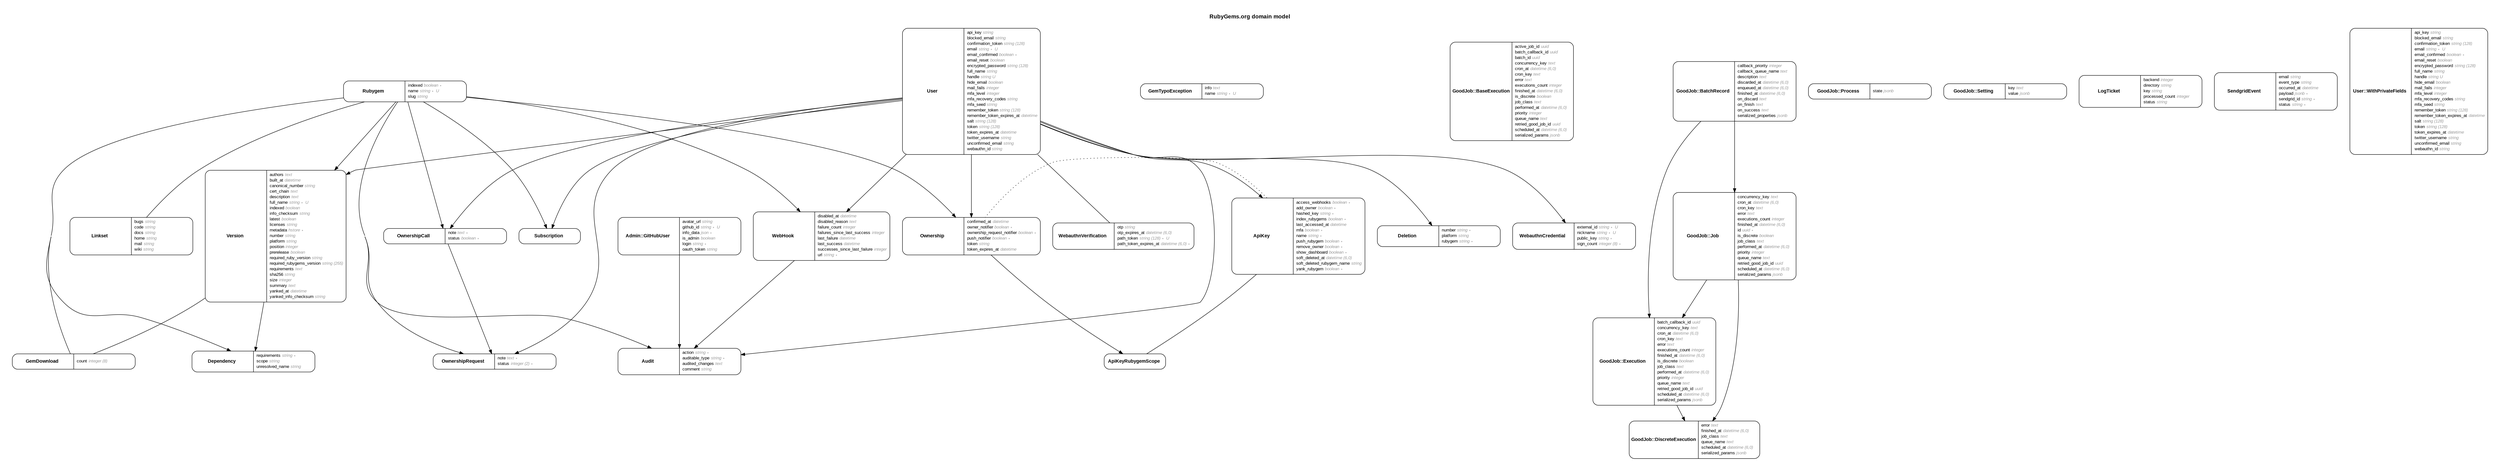 digraph Gemcutter {
rankdir = "LR";
ranksep = "0.5";
nodesep = "0.4";
pad = "0.4,0.4";
margin = "0,0";
concentrate = "true";
labelloc = "t";
fontsize = "13";
fontname = "Arial Bold";
splines = "spline";
node[ shape  =  "Mrecord" , fontsize  =  "10" , fontname  =  "Arial" , margin  =  "0.07,0.05" , penwidth  =  "1.0"];
edge[ fontname  =  "Arial" , fontsize  =  "7" , dir  =  "both" , arrowsize  =  "0.9" , penwidth  =  "1.0" , labelangle  =  "32" , labeldistance  =  "1.8"];
rankdir = "TB";
label = "RubyGems.org domain model\n\n";
"m_Admin::GitHubUser" [label = <<table border="0" align="center" cellspacing="0.5" cellpadding="0" width="134">
  <tr><td align="center" valign="bottom" width="130"><font face="Arial Bold" point-size="11">Admin::GitHubUser</font></td></tr>
</table>
|
<table border="0" align="left" cellspacing="2" cellpadding="0" width="134">
  <tr><td align="left" width="130" port="avatar_url">avatar_url <font face="Arial Italic" color="grey60">string</font></td></tr>
  <tr><td align="left" width="130" port="github_id">github_id <font face="Arial Italic" color="grey60">string ∗ U</font></td></tr>
  <tr><td align="left" width="130" port="info_data">info_data <font face="Arial Italic" color="grey60">json ∗</font></td></tr>
  <tr><td align="left" width="130" port="is_admin">is_admin <font face="Arial Italic" color="grey60">boolean</font></td></tr>
  <tr><td align="left" width="130" port="login">login <font face="Arial Italic" color="grey60">string ∗</font></td></tr>
  <tr><td align="left" width="130" port="oauth_token">oauth_token <font face="Arial Italic" color="grey60">string</font></td></tr>
</table>
>];
m_ApiKey [label = <<table border="0" align="center" cellspacing="0.5" cellpadding="0" width="134">
  <tr><td align="center" valign="bottom" width="130"><font face="Arial Bold" point-size="11">ApiKey</font></td></tr>
</table>
|
<table border="0" align="left" cellspacing="2" cellpadding="0" width="134">
  <tr><td align="left" width="130" port="access_webhooks">access_webhooks <font face="Arial Italic" color="grey60">boolean ∗</font></td></tr>
  <tr><td align="left" width="130" port="add_owner">add_owner <font face="Arial Italic" color="grey60">boolean ∗</font></td></tr>
  <tr><td align="left" width="130" port="hashed_key">hashed_key <font face="Arial Italic" color="grey60">string ∗</font></td></tr>
  <tr><td align="left" width="130" port="index_rubygems">index_rubygems <font face="Arial Italic" color="grey60">boolean ∗</font></td></tr>
  <tr><td align="left" width="130" port="last_accessed_at">last_accessed_at <font face="Arial Italic" color="grey60">datetime</font></td></tr>
  <tr><td align="left" width="130" port="mfa">mfa <font face="Arial Italic" color="grey60">boolean ∗</font></td></tr>
  <tr><td align="left" width="130" port="name">name <font face="Arial Italic" color="grey60">string ∗</font></td></tr>
  <tr><td align="left" width="130" port="push_rubygem">push_rubygem <font face="Arial Italic" color="grey60">boolean ∗</font></td></tr>
  <tr><td align="left" width="130" port="remove_owner">remove_owner <font face="Arial Italic" color="grey60">boolean ∗</font></td></tr>
  <tr><td align="left" width="130" port="show_dashboard">show_dashboard <font face="Arial Italic" color="grey60">boolean ∗</font></td></tr>
  <tr><td align="left" width="130" port="soft_deleted_at">soft_deleted_at <font face="Arial Italic" color="grey60">datetime (6,0)</font></td></tr>
  <tr><td align="left" width="130" port="soft_deleted_rubygem_name">soft_deleted_rubygem_name <font face="Arial Italic" color="grey60">string</font></td></tr>
  <tr><td align="left" width="130" port="yank_rubygem">yank_rubygem <font face="Arial Italic" color="grey60">boolean ∗</font></td></tr>
</table>
>];
m_ApiKeyRubygemScope [label = <<table border="0" align="center" cellspacing="0.5" cellpadding="0" width="134">
  <tr><td align="center" valign="bottom" width="130"><font face="Arial Bold" point-size="11">ApiKeyRubygemScope</font></td></tr>
</table>
>];
m_Audit [label = <<table border="0" align="center" cellspacing="0.5" cellpadding="0" width="134">
  <tr><td align="center" valign="bottom" width="130"><font face="Arial Bold" point-size="11">Audit</font></td></tr>
</table>
|
<table border="0" align="left" cellspacing="2" cellpadding="0" width="134">
  <tr><td align="left" width="130" port="action">action <font face="Arial Italic" color="grey60">string ∗</font></td></tr>
  <tr><td align="left" width="130" port="auditable_type">auditable_type <font face="Arial Italic" color="grey60">string ∗</font></td></tr>
  <tr><td align="left" width="130" port="audited_changes">audited_changes <font face="Arial Italic" color="grey60">text</font></td></tr>
  <tr><td align="left" width="130" port="comment">comment <font face="Arial Italic" color="grey60">string</font></td></tr>
</table>
>];
m_Deletion [label = <<table border="0" align="center" cellspacing="0.5" cellpadding="0" width="134">
  <tr><td align="center" valign="bottom" width="130"><font face="Arial Bold" point-size="11">Deletion</font></td></tr>
</table>
|
<table border="0" align="left" cellspacing="2" cellpadding="0" width="134">
  <tr><td align="left" width="130" port="number">number <font face="Arial Italic" color="grey60">string ∗</font></td></tr>
  <tr><td align="left" width="130" port="platform">platform <font face="Arial Italic" color="grey60">string</font></td></tr>
  <tr><td align="left" width="130" port="rubygem">rubygem <font face="Arial Italic" color="grey60">string ∗</font></td></tr>
</table>
>];
m_Dependency [label = <<table border="0" align="center" cellspacing="0.5" cellpadding="0" width="134">
  <tr><td align="center" valign="bottom" width="130"><font face="Arial Bold" point-size="11">Dependency</font></td></tr>
</table>
|
<table border="0" align="left" cellspacing="2" cellpadding="0" width="134">
  <tr><td align="left" width="130" port="requirements">requirements <font face="Arial Italic" color="grey60">string ∗</font></td></tr>
  <tr><td align="left" width="130" port="scope">scope <font face="Arial Italic" color="grey60">string</font></td></tr>
  <tr><td align="left" width="130" port="unresolved_name">unresolved_name <font face="Arial Italic" color="grey60">string</font></td></tr>
</table>
>];
m_GemDownload [label = <<table border="0" align="center" cellspacing="0.5" cellpadding="0" width="134">
  <tr><td align="center" valign="bottom" width="130"><font face="Arial Bold" point-size="11">GemDownload</font></td></tr>
</table>
|
<table border="0" align="left" cellspacing="2" cellpadding="0" width="134">
  <tr><td align="left" width="130" port="count">count <font face="Arial Italic" color="grey60">integer (8)</font></td></tr>
</table>
>];
m_GemTypoException [label = <<table border="0" align="center" cellspacing="0.5" cellpadding="0" width="134">
  <tr><td align="center" valign="bottom" width="130"><font face="Arial Bold" point-size="11">GemTypoException</font></td></tr>
</table>
|
<table border="0" align="left" cellspacing="2" cellpadding="0" width="134">
  <tr><td align="left" width="130" port="info">info <font face="Arial Italic" color="grey60">text</font></td></tr>
  <tr><td align="left" width="130" port="name">name <font face="Arial Italic" color="grey60">string ∗ U</font></td></tr>
</table>
>];
"m_GoodJob::BaseExecution" [label = <<table border="0" align="center" cellspacing="0.5" cellpadding="0" width="134">
  <tr><td align="center" valign="bottom" width="130"><font face="Arial Bold" point-size="11">GoodJob::BaseExecution</font></td></tr>
</table>
|
<table border="0" align="left" cellspacing="2" cellpadding="0" width="134">
  <tr><td align="left" width="130" port="active_job_id">active_job_id <font face="Arial Italic" color="grey60">uuid</font></td></tr>
  <tr><td align="left" width="130" port="batch_callback_id">batch_callback_id <font face="Arial Italic" color="grey60">uuid</font></td></tr>
  <tr><td align="left" width="130" port="batch_id">batch_id <font face="Arial Italic" color="grey60">uuid</font></td></tr>
  <tr><td align="left" width="130" port="concurrency_key">concurrency_key <font face="Arial Italic" color="grey60">text</font></td></tr>
  <tr><td align="left" width="130" port="cron_at">cron_at <font face="Arial Italic" color="grey60">datetime (6,0)</font></td></tr>
  <tr><td align="left" width="130" port="cron_key">cron_key <font face="Arial Italic" color="grey60">text</font></td></tr>
  <tr><td align="left" width="130" port="error">error <font face="Arial Italic" color="grey60">text</font></td></tr>
  <tr><td align="left" width="130" port="executions_count">executions_count <font face="Arial Italic" color="grey60">integer</font></td></tr>
  <tr><td align="left" width="130" port="finished_at">finished_at <font face="Arial Italic" color="grey60">datetime (6,0)</font></td></tr>
  <tr><td align="left" width="130" port="is_discrete">is_discrete <font face="Arial Italic" color="grey60">boolean</font></td></tr>
  <tr><td align="left" width="130" port="job_class">job_class <font face="Arial Italic" color="grey60">text</font></td></tr>
  <tr><td align="left" width="130" port="performed_at">performed_at <font face="Arial Italic" color="grey60">datetime (6,0)</font></td></tr>
  <tr><td align="left" width="130" port="priority">priority <font face="Arial Italic" color="grey60">integer</font></td></tr>
  <tr><td align="left" width="130" port="queue_name">queue_name <font face="Arial Italic" color="grey60">text</font></td></tr>
  <tr><td align="left" width="130" port="retried_good_job_id">retried_good_job_id <font face="Arial Italic" color="grey60">uuid</font></td></tr>
  <tr><td align="left" width="130" port="scheduled_at">scheduled_at <font face="Arial Italic" color="grey60">datetime (6,0)</font></td></tr>
  <tr><td align="left" width="130" port="serialized_params">serialized_params <font face="Arial Italic" color="grey60">jsonb</font></td></tr>
</table>
>];
"m_GoodJob::BatchRecord" [label = <<table border="0" align="center" cellspacing="0.5" cellpadding="0" width="134">
  <tr><td align="center" valign="bottom" width="130"><font face="Arial Bold" point-size="11">GoodJob::BatchRecord</font></td></tr>
</table>
|
<table border="0" align="left" cellspacing="2" cellpadding="0" width="134">
  <tr><td align="left" width="130" port="callback_priority">callback_priority <font face="Arial Italic" color="grey60">integer</font></td></tr>
  <tr><td align="left" width="130" port="callback_queue_name">callback_queue_name <font face="Arial Italic" color="grey60">text</font></td></tr>
  <tr><td align="left" width="130" port="description">description <font face="Arial Italic" color="grey60">text</font></td></tr>
  <tr><td align="left" width="130" port="discarded_at">discarded_at <font face="Arial Italic" color="grey60">datetime (6,0)</font></td></tr>
  <tr><td align="left" width="130" port="enqueued_at">enqueued_at <font face="Arial Italic" color="grey60">datetime (6,0)</font></td></tr>
  <tr><td align="left" width="130" port="finished_at">finished_at <font face="Arial Italic" color="grey60">datetime (6,0)</font></td></tr>
  <tr><td align="left" width="130" port="on_discard">on_discard <font face="Arial Italic" color="grey60">text</font></td></tr>
  <tr><td align="left" width="130" port="on_finish">on_finish <font face="Arial Italic" color="grey60">text</font></td></tr>
  <tr><td align="left" width="130" port="on_success">on_success <font face="Arial Italic" color="grey60">text</font></td></tr>
  <tr><td align="left" width="130" port="serialized_properties">serialized_properties <font face="Arial Italic" color="grey60">jsonb</font></td></tr>
</table>
>];
"m_GoodJob::DiscreteExecution" [label = <<table border="0" align="center" cellspacing="0.5" cellpadding="0" width="134">
  <tr><td align="center" valign="bottom" width="130"><font face="Arial Bold" point-size="11">GoodJob::DiscreteExecution</font></td></tr>
</table>
|
<table border="0" align="left" cellspacing="2" cellpadding="0" width="134">
  <tr><td align="left" width="130" port="error">error <font face="Arial Italic" color="grey60">text</font></td></tr>
  <tr><td align="left" width="130" port="finished_at">finished_at <font face="Arial Italic" color="grey60">datetime (6,0)</font></td></tr>
  <tr><td align="left" width="130" port="job_class">job_class <font face="Arial Italic" color="grey60">text</font></td></tr>
  <tr><td align="left" width="130" port="queue_name">queue_name <font face="Arial Italic" color="grey60">text</font></td></tr>
  <tr><td align="left" width="130" port="scheduled_at">scheduled_at <font face="Arial Italic" color="grey60">datetime (6,0)</font></td></tr>
  <tr><td align="left" width="130" port="serialized_params">serialized_params <font face="Arial Italic" color="grey60">jsonb</font></td></tr>
</table>
>];
"m_GoodJob::Execution" [label = <<table border="0" align="center" cellspacing="0.5" cellpadding="0" width="134">
  <tr><td align="center" valign="bottom" width="130"><font face="Arial Bold" point-size="11">GoodJob::Execution</font></td></tr>
</table>
|
<table border="0" align="left" cellspacing="2" cellpadding="0" width="134">
  <tr><td align="left" width="130" port="batch_callback_id">batch_callback_id <font face="Arial Italic" color="grey60">uuid</font></td></tr>
  <tr><td align="left" width="130" port="concurrency_key">concurrency_key <font face="Arial Italic" color="grey60">text</font></td></tr>
  <tr><td align="left" width="130" port="cron_at">cron_at <font face="Arial Italic" color="grey60">datetime (6,0)</font></td></tr>
  <tr><td align="left" width="130" port="cron_key">cron_key <font face="Arial Italic" color="grey60">text</font></td></tr>
  <tr><td align="left" width="130" port="error">error <font face="Arial Italic" color="grey60">text</font></td></tr>
  <tr><td align="left" width="130" port="executions_count">executions_count <font face="Arial Italic" color="grey60">integer</font></td></tr>
  <tr><td align="left" width="130" port="finished_at">finished_at <font face="Arial Italic" color="grey60">datetime (6,0)</font></td></tr>
  <tr><td align="left" width="130" port="is_discrete">is_discrete <font face="Arial Italic" color="grey60">boolean</font></td></tr>
  <tr><td align="left" width="130" port="job_class">job_class <font face="Arial Italic" color="grey60">text</font></td></tr>
  <tr><td align="left" width="130" port="performed_at">performed_at <font face="Arial Italic" color="grey60">datetime (6,0)</font></td></tr>
  <tr><td align="left" width="130" port="priority">priority <font face="Arial Italic" color="grey60">integer</font></td></tr>
  <tr><td align="left" width="130" port="queue_name">queue_name <font face="Arial Italic" color="grey60">text</font></td></tr>
  <tr><td align="left" width="130" port="retried_good_job_id">retried_good_job_id <font face="Arial Italic" color="grey60">uuid</font></td></tr>
  <tr><td align="left" width="130" port="scheduled_at">scheduled_at <font face="Arial Italic" color="grey60">datetime (6,0)</font></td></tr>
  <tr><td align="left" width="130" port="serialized_params">serialized_params <font face="Arial Italic" color="grey60">jsonb</font></td></tr>
</table>
>];
"m_GoodJob::Job" [label = <<table border="0" align="center" cellspacing="0.5" cellpadding="0" width="134">
  <tr><td align="center" valign="bottom" width="130"><font face="Arial Bold" point-size="11">GoodJob::Job</font></td></tr>
</table>
|
<table border="0" align="left" cellspacing="2" cellpadding="0" width="134">
  <tr><td align="left" width="130" port="concurrency_key">concurrency_key <font face="Arial Italic" color="grey60">text</font></td></tr>
  <tr><td align="left" width="130" port="cron_at">cron_at <font face="Arial Italic" color="grey60">datetime (6,0)</font></td></tr>
  <tr><td align="left" width="130" port="cron_key">cron_key <font face="Arial Italic" color="grey60">text</font></td></tr>
  <tr><td align="left" width="130" port="error">error <font face="Arial Italic" color="grey60">text</font></td></tr>
  <tr><td align="left" width="130" port="executions_count">executions_count <font face="Arial Italic" color="grey60">integer</font></td></tr>
  <tr><td align="left" width="130" port="finished_at">finished_at <font face="Arial Italic" color="grey60">datetime (6,0)</font></td></tr>
  <tr><td align="left" width="130" port="id">id <font face="Arial Italic" color="grey60">uuid ∗</font></td></tr>
  <tr><td align="left" width="130" port="is_discrete">is_discrete <font face="Arial Italic" color="grey60">boolean</font></td></tr>
  <tr><td align="left" width="130" port="job_class">job_class <font face="Arial Italic" color="grey60">text</font></td></tr>
  <tr><td align="left" width="130" port="performed_at">performed_at <font face="Arial Italic" color="grey60">datetime (6,0)</font></td></tr>
  <tr><td align="left" width="130" port="priority">priority <font face="Arial Italic" color="grey60">integer</font></td></tr>
  <tr><td align="left" width="130" port="queue_name">queue_name <font face="Arial Italic" color="grey60">text</font></td></tr>
  <tr><td align="left" width="130" port="retried_good_job_id">retried_good_job_id <font face="Arial Italic" color="grey60">uuid</font></td></tr>
  <tr><td align="left" width="130" port="scheduled_at">scheduled_at <font face="Arial Italic" color="grey60">datetime (6,0)</font></td></tr>
  <tr><td align="left" width="130" port="serialized_params">serialized_params <font face="Arial Italic" color="grey60">jsonb</font></td></tr>
</table>
>];
"m_GoodJob::Process" [label = <<table border="0" align="center" cellspacing="0.5" cellpadding="0" width="134">
  <tr><td align="center" valign="bottom" width="130"><font face="Arial Bold" point-size="11">GoodJob::Process</font></td></tr>
</table>
|
<table border="0" align="left" cellspacing="2" cellpadding="0" width="134">
  <tr><td align="left" width="130" port="state">state <font face="Arial Italic" color="grey60">jsonb</font></td></tr>
</table>
>];
"m_GoodJob::Setting" [label = <<table border="0" align="center" cellspacing="0.5" cellpadding="0" width="134">
  <tr><td align="center" valign="bottom" width="130"><font face="Arial Bold" point-size="11">GoodJob::Setting</font></td></tr>
</table>
|
<table border="0" align="left" cellspacing="2" cellpadding="0" width="134">
  <tr><td align="left" width="130" port="key">key <font face="Arial Italic" color="grey60">text</font></td></tr>
  <tr><td align="left" width="130" port="value">value <font face="Arial Italic" color="grey60">jsonb</font></td></tr>
</table>
>];
m_Linkset [label = <<table border="0" align="center" cellspacing="0.5" cellpadding="0" width="134">
  <tr><td align="center" valign="bottom" width="130"><font face="Arial Bold" point-size="11">Linkset</font></td></tr>
</table>
|
<table border="0" align="left" cellspacing="2" cellpadding="0" width="134">
  <tr><td align="left" width="130" port="bugs">bugs <font face="Arial Italic" color="grey60">string</font></td></tr>
  <tr><td align="left" width="130" port="code">code <font face="Arial Italic" color="grey60">string</font></td></tr>
  <tr><td align="left" width="130" port="docs">docs <font face="Arial Italic" color="grey60">string</font></td></tr>
  <tr><td align="left" width="130" port="home">home <font face="Arial Italic" color="grey60">string</font></td></tr>
  <tr><td align="left" width="130" port="mail">mail <font face="Arial Italic" color="grey60">string</font></td></tr>
  <tr><td align="left" width="130" port="wiki">wiki <font face="Arial Italic" color="grey60">string</font></td></tr>
</table>
>];
m_LogTicket [label = <<table border="0" align="center" cellspacing="0.5" cellpadding="0" width="134">
  <tr><td align="center" valign="bottom" width="130"><font face="Arial Bold" point-size="11">LogTicket</font></td></tr>
</table>
|
<table border="0" align="left" cellspacing="2" cellpadding="0" width="134">
  <tr><td align="left" width="130" port="backend">backend <font face="Arial Italic" color="grey60">integer</font></td></tr>
  <tr><td align="left" width="130" port="directory">directory <font face="Arial Italic" color="grey60">string</font></td></tr>
  <tr><td align="left" width="130" port="key">key <font face="Arial Italic" color="grey60">string</font></td></tr>
  <tr><td align="left" width="130" port="processed_count">processed_count <font face="Arial Italic" color="grey60">integer</font></td></tr>
  <tr><td align="left" width="130" port="status">status <font face="Arial Italic" color="grey60">string</font></td></tr>
</table>
>];
m_Ownership [label = <<table border="0" align="center" cellspacing="0.5" cellpadding="0" width="134">
  <tr><td align="center" valign="bottom" width="130"><font face="Arial Bold" point-size="11">Ownership</font></td></tr>
</table>
|
<table border="0" align="left" cellspacing="2" cellpadding="0" width="134">
  <tr><td align="left" width="130" port="confirmed_at">confirmed_at <font face="Arial Italic" color="grey60">datetime</font></td></tr>
  <tr><td align="left" width="130" port="owner_notifier">owner_notifier <font face="Arial Italic" color="grey60">boolean ∗</font></td></tr>
  <tr><td align="left" width="130" port="ownership_request_notifier">ownership_request_notifier <font face="Arial Italic" color="grey60">boolean ∗</font></td></tr>
  <tr><td align="left" width="130" port="push_notifier">push_notifier <font face="Arial Italic" color="grey60">boolean ∗</font></td></tr>
  <tr><td align="left" width="130" port="token">token <font face="Arial Italic" color="grey60">string</font></td></tr>
  <tr><td align="left" width="130" port="token_expires_at">token_expires_at <font face="Arial Italic" color="grey60">datetime</font></td></tr>
</table>
>];
m_OwnershipCall [label = <<table border="0" align="center" cellspacing="0.5" cellpadding="0" width="134">
  <tr><td align="center" valign="bottom" width="130"><font face="Arial Bold" point-size="11">OwnershipCall</font></td></tr>
</table>
|
<table border="0" align="left" cellspacing="2" cellpadding="0" width="134">
  <tr><td align="left" width="130" port="note">note <font face="Arial Italic" color="grey60">text ∗</font></td></tr>
  <tr><td align="left" width="130" port="status">status <font face="Arial Italic" color="grey60">boolean ∗</font></td></tr>
</table>
>];
m_OwnershipRequest [label = <<table border="0" align="center" cellspacing="0.5" cellpadding="0" width="134">
  <tr><td align="center" valign="bottom" width="130"><font face="Arial Bold" point-size="11">OwnershipRequest</font></td></tr>
</table>
|
<table border="0" align="left" cellspacing="2" cellpadding="0" width="134">
  <tr><td align="left" width="130" port="note">note <font face="Arial Italic" color="grey60">text ∗</font></td></tr>
  <tr><td align="left" width="130" port="status">status <font face="Arial Italic" color="grey60">integer (2) ∗</font></td></tr>
</table>
>];
m_Rubygem [label = <<table border="0" align="center" cellspacing="0.5" cellpadding="0" width="134">
  <tr><td align="center" valign="bottom" width="130"><font face="Arial Bold" point-size="11">Rubygem</font></td></tr>
</table>
|
<table border="0" align="left" cellspacing="2" cellpadding="0" width="134">
  <tr><td align="left" width="130" port="indexed">indexed <font face="Arial Italic" color="grey60">boolean ∗</font></td></tr>
  <tr><td align="left" width="130" port="name">name <font face="Arial Italic" color="grey60">string ∗ U</font></td></tr>
  <tr><td align="left" width="130" port="slug">slug <font face="Arial Italic" color="grey60">string</font></td></tr>
</table>
>];
m_SendgridEvent [label = <<table border="0" align="center" cellspacing="0.5" cellpadding="0" width="134">
  <tr><td align="center" valign="bottom" width="130"><font face="Arial Bold" point-size="11">SendgridEvent</font></td></tr>
</table>
|
<table border="0" align="left" cellspacing="2" cellpadding="0" width="134">
  <tr><td align="left" width="130" port="email">email <font face="Arial Italic" color="grey60">string</font></td></tr>
  <tr><td align="left" width="130" port="event_type">event_type <font face="Arial Italic" color="grey60">string</font></td></tr>
  <tr><td align="left" width="130" port="occurred_at">occurred_at <font face="Arial Italic" color="grey60">datetime</font></td></tr>
  <tr><td align="left" width="130" port="payload">payload <font face="Arial Italic" color="grey60">jsonb ∗</font></td></tr>
  <tr><td align="left" width="130" port="sendgrid_id">sendgrid_id <font face="Arial Italic" color="grey60">string ∗</font></td></tr>
  <tr><td align="left" width="130" port="status">status <font face="Arial Italic" color="grey60">string ∗</font></td></tr>
</table>
>];
m_Subscription [label = <<table border="0" align="center" cellspacing="0.5" cellpadding="0" width="134">
  <tr><td align="center" valign="bottom" width="130"><font face="Arial Bold" point-size="11">Subscription</font></td></tr>
</table>
>];
m_User [label = <<table border="0" align="center" cellspacing="0.5" cellpadding="0" width="134">
  <tr><td align="center" valign="bottom" width="130"><font face="Arial Bold" point-size="11">User</font></td></tr>
</table>
|
<table border="0" align="left" cellspacing="2" cellpadding="0" width="134">
  <tr><td align="left" width="130" port="api_key">api_key <font face="Arial Italic" color="grey60">string</font></td></tr>
  <tr><td align="left" width="130" port="blocked_email">blocked_email <font face="Arial Italic" color="grey60">string</font></td></tr>
  <tr><td align="left" width="130" port="confirmation_token">confirmation_token <font face="Arial Italic" color="grey60">string (128)</font></td></tr>
  <tr><td align="left" width="130" port="email">email <font face="Arial Italic" color="grey60">string ∗ U</font></td></tr>
  <tr><td align="left" width="130" port="email_confirmed">email_confirmed <font face="Arial Italic" color="grey60">boolean ∗</font></td></tr>
  <tr><td align="left" width="130" port="email_reset">email_reset <font face="Arial Italic" color="grey60">boolean</font></td></tr>
  <tr><td align="left" width="130" port="encrypted_password">encrypted_password <font face="Arial Italic" color="grey60">string (128)</font></td></tr>
  <tr><td align="left" width="130" port="full_name">full_name <font face="Arial Italic" color="grey60">string</font></td></tr>
  <tr><td align="left" width="130" port="handle">handle <font face="Arial Italic" color="grey60">string U</font></td></tr>
  <tr><td align="left" width="130" port="hide_email">hide_email <font face="Arial Italic" color="grey60">boolean</font></td></tr>
  <tr><td align="left" width="130" port="mail_fails">mail_fails <font face="Arial Italic" color="grey60">integer</font></td></tr>
  <tr><td align="left" width="130" port="mfa_level">mfa_level <font face="Arial Italic" color="grey60">integer</font></td></tr>
  <tr><td align="left" width="130" port="mfa_recovery_codes">mfa_recovery_codes <font face="Arial Italic" color="grey60">string</font></td></tr>
  <tr><td align="left" width="130" port="mfa_seed">mfa_seed <font face="Arial Italic" color="grey60">string</font></td></tr>
  <tr><td align="left" width="130" port="remember_token">remember_token <font face="Arial Italic" color="grey60">string (128)</font></td></tr>
  <tr><td align="left" width="130" port="remember_token_expires_at">remember_token_expires_at <font face="Arial Italic" color="grey60">datetime</font></td></tr>
  <tr><td align="left" width="130" port="salt">salt <font face="Arial Italic" color="grey60">string (128)</font></td></tr>
  <tr><td align="left" width="130" port="token">token <font face="Arial Italic" color="grey60">string (128)</font></td></tr>
  <tr><td align="left" width="130" port="token_expires_at">token_expires_at <font face="Arial Italic" color="grey60">datetime</font></td></tr>
  <tr><td align="left" width="130" port="twitter_username">twitter_username <font face="Arial Italic" color="grey60">string</font></td></tr>
  <tr><td align="left" width="130" port="unconfirmed_email">unconfirmed_email <font face="Arial Italic" color="grey60">string</font></td></tr>
  <tr><td align="left" width="130" port="webauthn_id">webauthn_id <font face="Arial Italic" color="grey60">string</font></td></tr>
</table>
>];
"m_User::WithPrivateFields" [label = <<table border="0" align="center" cellspacing="0.5" cellpadding="0" width="134">
  <tr><td align="center" valign="bottom" width="130"><font face="Arial Bold" point-size="11">User::WithPrivateFields</font></td></tr>
</table>
|
<table border="0" align="left" cellspacing="2" cellpadding="0" width="134">
  <tr><td align="left" width="130" port="api_key">api_key <font face="Arial Italic" color="grey60">string</font></td></tr>
  <tr><td align="left" width="130" port="blocked_email">blocked_email <font face="Arial Italic" color="grey60">string</font></td></tr>
  <tr><td align="left" width="130" port="confirmation_token">confirmation_token <font face="Arial Italic" color="grey60">string (128)</font></td></tr>
  <tr><td align="left" width="130" port="email">email <font face="Arial Italic" color="grey60">string ∗ U</font></td></tr>
  <tr><td align="left" width="130" port="email_confirmed">email_confirmed <font face="Arial Italic" color="grey60">boolean ∗</font></td></tr>
  <tr><td align="left" width="130" port="email_reset">email_reset <font face="Arial Italic" color="grey60">boolean</font></td></tr>
  <tr><td align="left" width="130" port="encrypted_password">encrypted_password <font face="Arial Italic" color="grey60">string (128)</font></td></tr>
  <tr><td align="left" width="130" port="full_name">full_name <font face="Arial Italic" color="grey60">string</font></td></tr>
  <tr><td align="left" width="130" port="handle">handle <font face="Arial Italic" color="grey60">string U</font></td></tr>
  <tr><td align="left" width="130" port="hide_email">hide_email <font face="Arial Italic" color="grey60">boolean</font></td></tr>
  <tr><td align="left" width="130" port="mail_fails">mail_fails <font face="Arial Italic" color="grey60">integer</font></td></tr>
  <tr><td align="left" width="130" port="mfa_level">mfa_level <font face="Arial Italic" color="grey60">integer</font></td></tr>
  <tr><td align="left" width="130" port="mfa_recovery_codes">mfa_recovery_codes <font face="Arial Italic" color="grey60">string</font></td></tr>
  <tr><td align="left" width="130" port="mfa_seed">mfa_seed <font face="Arial Italic" color="grey60">string</font></td></tr>
  <tr><td align="left" width="130" port="remember_token">remember_token <font face="Arial Italic" color="grey60">string (128)</font></td></tr>
  <tr><td align="left" width="130" port="remember_token_expires_at">remember_token_expires_at <font face="Arial Italic" color="grey60">datetime</font></td></tr>
  <tr><td align="left" width="130" port="salt">salt <font face="Arial Italic" color="grey60">string (128)</font></td></tr>
  <tr><td align="left" width="130" port="token">token <font face="Arial Italic" color="grey60">string (128)</font></td></tr>
  <tr><td align="left" width="130" port="token_expires_at">token_expires_at <font face="Arial Italic" color="grey60">datetime</font></td></tr>
  <tr><td align="left" width="130" port="twitter_username">twitter_username <font face="Arial Italic" color="grey60">string</font></td></tr>
  <tr><td align="left" width="130" port="unconfirmed_email">unconfirmed_email <font face="Arial Italic" color="grey60">string</font></td></tr>
  <tr><td align="left" width="130" port="webauthn_id">webauthn_id <font face="Arial Italic" color="grey60">string</font></td></tr>
</table>
>];
m_Version [label = <<table border="0" align="center" cellspacing="0.5" cellpadding="0" width="134">
  <tr><td align="center" valign="bottom" width="130"><font face="Arial Bold" point-size="11">Version</font></td></tr>
</table>
|
<table border="0" align="left" cellspacing="2" cellpadding="0" width="134">
  <tr><td align="left" width="130" port="authors">authors <font face="Arial Italic" color="grey60">text</font></td></tr>
  <tr><td align="left" width="130" port="built_at">built_at <font face="Arial Italic" color="grey60">datetime</font></td></tr>
  <tr><td align="left" width="130" port="canonical_number">canonical_number <font face="Arial Italic" color="grey60">string</font></td></tr>
  <tr><td align="left" width="130" port="cert_chain">cert_chain <font face="Arial Italic" color="grey60">text</font></td></tr>
  <tr><td align="left" width="130" port="description">description <font face="Arial Italic" color="grey60">text</font></td></tr>
  <tr><td align="left" width="130" port="full_name">full_name <font face="Arial Italic" color="grey60">string ∗ U</font></td></tr>
  <tr><td align="left" width="130" port="indexed">indexed <font face="Arial Italic" color="grey60">boolean</font></td></tr>
  <tr><td align="left" width="130" port="info_checksum">info_checksum <font face="Arial Italic" color="grey60">string</font></td></tr>
  <tr><td align="left" width="130" port="latest">latest <font face="Arial Italic" color="grey60">boolean</font></td></tr>
  <tr><td align="left" width="130" port="licenses">licenses <font face="Arial Italic" color="grey60">string</font></td></tr>
  <tr><td align="left" width="130" port="metadata">metadata <font face="Arial Italic" color="grey60">hstore ∗</font></td></tr>
  <tr><td align="left" width="130" port="number">number <font face="Arial Italic" color="grey60">string</font></td></tr>
  <tr><td align="left" width="130" port="platform">platform <font face="Arial Italic" color="grey60">string</font></td></tr>
  <tr><td align="left" width="130" port="position">position <font face="Arial Italic" color="grey60">integer</font></td></tr>
  <tr><td align="left" width="130" port="prerelease">prerelease <font face="Arial Italic" color="grey60">boolean</font></td></tr>
  <tr><td align="left" width="130" port="required_ruby_version">required_ruby_version <font face="Arial Italic" color="grey60">string</font></td></tr>
  <tr><td align="left" width="130" port="required_rubygems_version">required_rubygems_version <font face="Arial Italic" color="grey60">string (255)</font></td></tr>
  <tr><td align="left" width="130" port="requirements">requirements <font face="Arial Italic" color="grey60">text</font></td></tr>
  <tr><td align="left" width="130" port="sha256">sha256 <font face="Arial Italic" color="grey60">string</font></td></tr>
  <tr><td align="left" width="130" port="size">size <font face="Arial Italic" color="grey60">integer</font></td></tr>
  <tr><td align="left" width="130" port="summary">summary <font face="Arial Italic" color="grey60">text</font></td></tr>
  <tr><td align="left" width="130" port="yanked_at">yanked_at <font face="Arial Italic" color="grey60">datetime</font></td></tr>
  <tr><td align="left" width="130" port="yanked_info_checksum">yanked_info_checksum <font face="Arial Italic" color="grey60">string</font></td></tr>
</table>
>];
m_WebHook [label = <<table border="0" align="center" cellspacing="0.5" cellpadding="0" width="134">
  <tr><td align="center" valign="bottom" width="130"><font face="Arial Bold" point-size="11">WebHook</font></td></tr>
</table>
|
<table border="0" align="left" cellspacing="2" cellpadding="0" width="134">
  <tr><td align="left" width="130" port="disabled_at">disabled_at <font face="Arial Italic" color="grey60">datetime</font></td></tr>
  <tr><td align="left" width="130" port="disabled_reason">disabled_reason <font face="Arial Italic" color="grey60">text</font></td></tr>
  <tr><td align="left" width="130" port="failure_count">failure_count <font face="Arial Italic" color="grey60">integer</font></td></tr>
  <tr><td align="left" width="130" port="failures_since_last_success">failures_since_last_success <font face="Arial Italic" color="grey60">integer</font></td></tr>
  <tr><td align="left" width="130" port="last_failure">last_failure <font face="Arial Italic" color="grey60">datetime</font></td></tr>
  <tr><td align="left" width="130" port="last_success">last_success <font face="Arial Italic" color="grey60">datetime</font></td></tr>
  <tr><td align="left" width="130" port="successes_since_last_failure">successes_since_last_failure <font face="Arial Italic" color="grey60">integer</font></td></tr>
  <tr><td align="left" width="130" port="url">url <font face="Arial Italic" color="grey60">string ∗</font></td></tr>
</table>
>];
m_WebauthnCredential [label = <<table border="0" align="center" cellspacing="0.5" cellpadding="0" width="134">
  <tr><td align="center" valign="bottom" width="130"><font face="Arial Bold" point-size="11">WebauthnCredential</font></td></tr>
</table>
|
<table border="0" align="left" cellspacing="2" cellpadding="0" width="134">
  <tr><td align="left" width="130" port="external_id">external_id <font face="Arial Italic" color="grey60">string ∗ U</font></td></tr>
  <tr><td align="left" width="130" port="nickname">nickname <font face="Arial Italic" color="grey60">string ∗ U</font></td></tr>
  <tr><td align="left" width="130" port="public_key">public_key <font face="Arial Italic" color="grey60">string ∗</font></td></tr>
  <tr><td align="left" width="130" port="sign_count">sign_count <font face="Arial Italic" color="grey60">integer (8) ∗</font></td></tr>
</table>
>];
m_WebauthnVerification [label = <<table border="0" align="center" cellspacing="0.5" cellpadding="0" width="134">
  <tr><td align="center" valign="bottom" width="130"><font face="Arial Bold" point-size="11">WebauthnVerification</font></td></tr>
</table>
|
<table border="0" align="left" cellspacing="2" cellpadding="0" width="134">
  <tr><td align="left" width="130" port="otp">otp <font face="Arial Italic" color="grey60">string</font></td></tr>
  <tr><td align="left" width="130" port="otp_expires_at">otp_expires_at <font face="Arial Italic" color="grey60">datetime (6,0)</font></td></tr>
  <tr><td align="left" width="130" port="path_token">path_token <font face="Arial Italic" color="grey60">string (128) ∗ U</font></td></tr>
  <tr><td align="left" width="130" port="path_token_expires_at">path_token_expires_at <font face="Arial Italic" color="grey60">datetime (6,0) ∗</font></td></tr>
</table>
>];
  m_User -> m_WebauthnVerification [arrowhead = "none", arrowtail = "none", weight = "3"];
  m_User -> m_WebauthnCredential [arrowhead = "normal", arrowtail = "none", weight = "3"];
  m_Rubygem -> m_Subscription [arrowhead = "normal", arrowtail = "none", weight = "2"];
  m_User -> m_Subscription [arrowhead = "normal", arrowtail = "none", weight = "3"];
  m_Rubygem -> m_OwnershipRequest [arrowhead = "normal", arrowtail = "none", weight = "2"];
  m_User -> m_OwnershipRequest [arrowhead = "normal", arrowtail = "none", weight = "4"];
  m_OwnershipCall -> m_OwnershipRequest [arrowhead = "normal", arrowtail = "none", weight = "2"];
  m_Rubygem -> m_OwnershipCall [arrowhead = "normal", arrowtail = "none", weight = "2"];
  m_User -> m_OwnershipCall [arrowhead = "normal", arrowtail = "none", weight = "3"];
  m_User -> m_Deletion [arrowhead = "normal", arrowtail = "none", weight = "3"];
  m_User -> m_ApiKey [arrowhead = "normal", arrowtail = "none", weight = "3"];
  m_ApiKey -> m_ApiKeyRubygemScope [arrowhead = "none", arrowtail = "none", weight = "2"];
  m_ApiKey -> m_Ownership [style = "dotted", arrowhead = "none", arrowtail = "none", weight = "1", constraint = "false"];
  m_Ownership -> m_ApiKeyRubygemScope [arrowhead = "normal", arrowtail = "none", weight = "2"];
  m_Rubygem -> m_Audit [arrowhead = "normal", arrowtail = "none", weight = "1"];
  m_User -> m_Audit [arrowhead = "normal", arrowtail = "none", weight = "1"];
  m_WebHook -> m_Audit [arrowhead = "normal", arrowtail = "none", weight = "1"];
  "m_Admin::GitHubUser" -> m_Audit [arrowhead = "normal", arrowtail = "none", weight = "2"];
  m_Rubygem -> m_Dependency [arrowhead = "normal", arrowtail = "none", weight = "1"];
  m_Version -> m_Dependency [arrowhead = "normal", arrowtail = "none", weight = "2"];
  m_Rubygem -> m_GemDownload [arrowhead = "none", arrowtail = "none", weight = "2"];
  m_Version -> m_GemDownload [arrowhead = "none", arrowtail = "none", weight = "2"];
  m_Rubygem -> m_Ownership [arrowhead = "normal", arrowtail = "none", weight = "3"];
  m_User -> m_Ownership [arrowhead = "normal", arrowtail = "none", weight = "6"];
  m_Rubygem -> m_User [style = "dotted", arrowhead = "normal", arrowtail = "none", weight = "10", constraint = "false"];
  m_Rubygem -> m_Version [arrowhead = "normal", arrowtail = "none", weight = "3"];
  m_Rubygem -> m_WebHook [arrowhead = "normal", arrowtail = "none", weight = "2"];
  m_Rubygem -> m_Linkset [arrowhead = "none", arrowtail = "none", weight = "2"];
  m_User -> m_Version [arrowhead = "normal", arrowtail = "none", weight = "3"];
  m_User -> m_WebHook [arrowhead = "normal", arrowtail = "none", weight = "3"];
  "m_GoodJob::Execution" -> "m_GoodJob::DiscreteExecution" [arrowhead = "normal", arrowtail = "none", weight = "2"];
  "m_GoodJob::Job" -> "m_GoodJob::DiscreteExecution" [arrowhead = "normal", arrowtail = "none", weight = "2"];
  "m_GoodJob::BatchRecord" -> "m_GoodJob::Job" [arrowhead = "normal", arrowtail = "none", weight = "3"];
  "m_GoodJob::BatchRecord" -> "m_GoodJob::Execution" [arrowhead = "normal", arrowtail = "none", weight = "2"];
  "m_GoodJob::Job" -> "m_GoodJob::Execution" [arrowhead = "normal", arrowtail = "none", weight = "2"];
}
